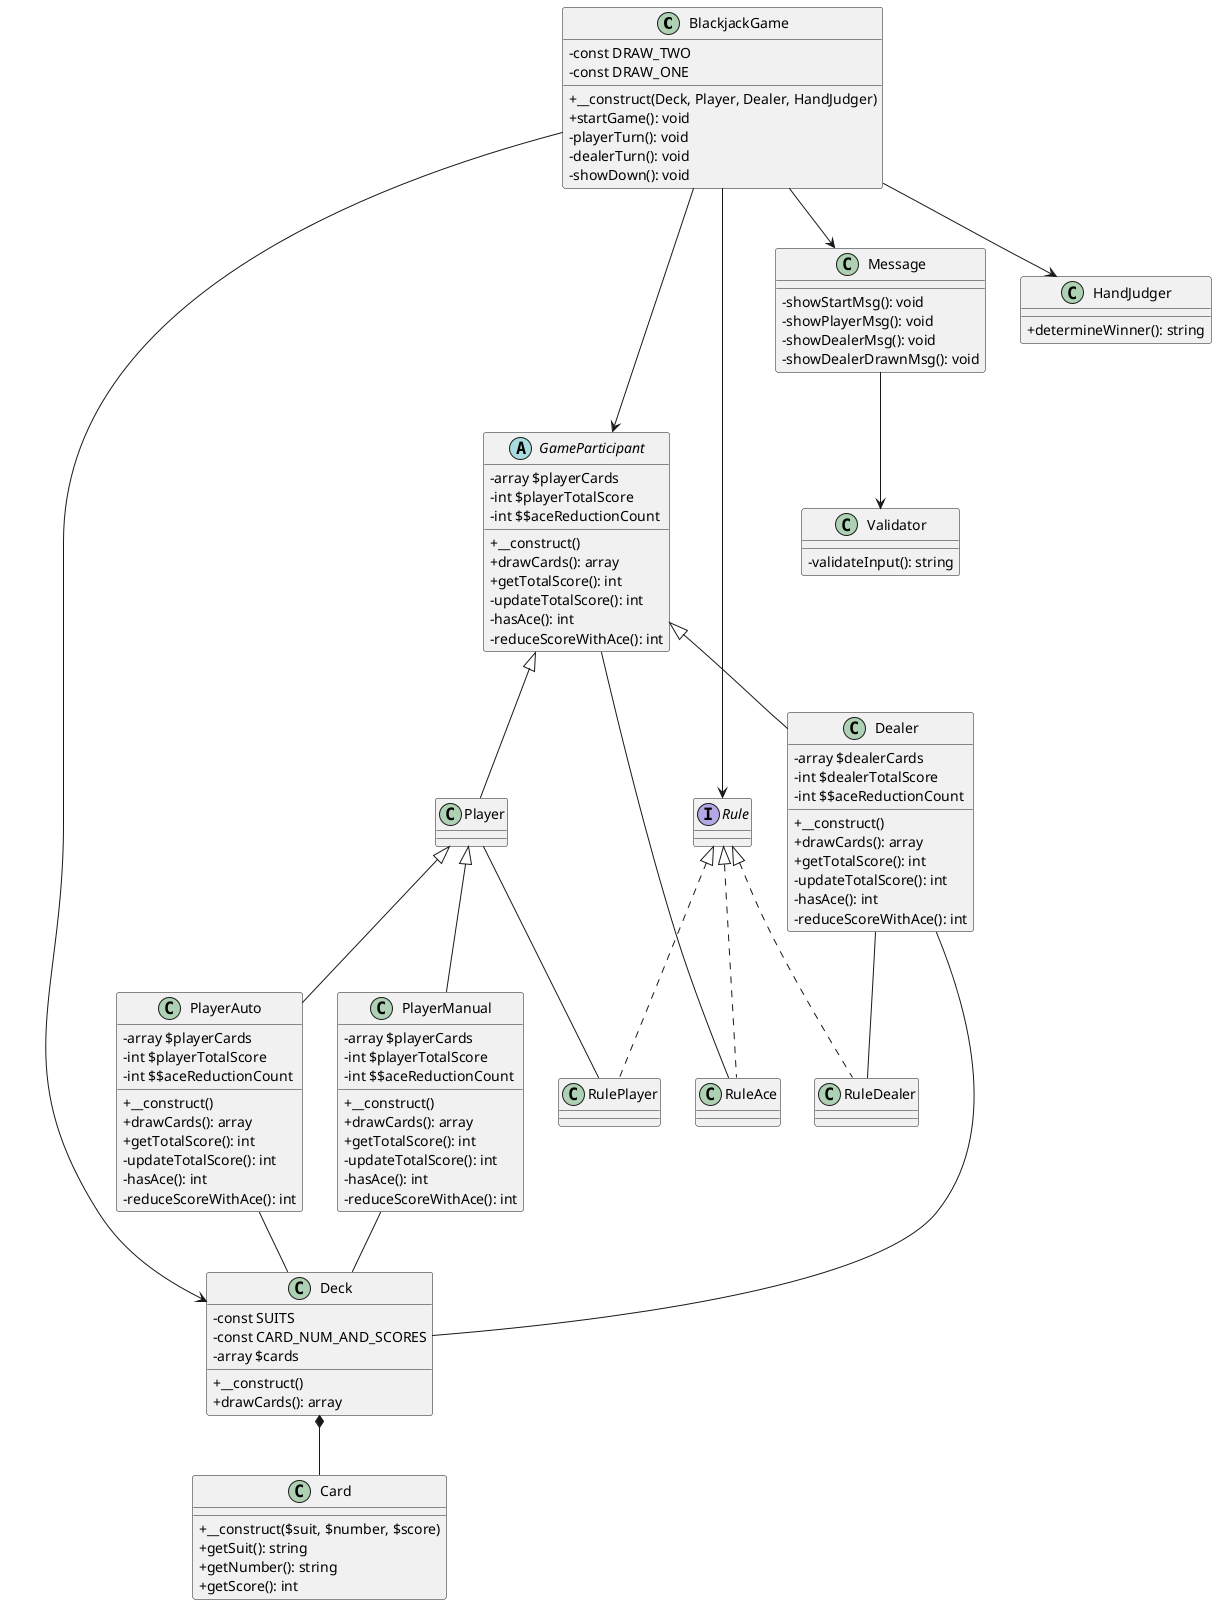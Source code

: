 @startuml blackjack

BlackjackGame --> GameParticipant
BlackjackGame --> Deck
BlackjackGame ----> Rule
BlackjackGame --> Message
BlackjackGame --> HandJudger

Message --> Validator

GameParticipant <|-- Player
GameParticipant <|-- Dealer
Player <|-- PlayerManual
Player <|-- PlayerAuto


PlayerManual -- Deck
PlayerAuto -- Deck
Dealer -- Deck
Deck *-- Card

GameParticipant -- RuleAce
Player -- RulePlayer
Dealer -- RuleDealer

Rule <|.. RuleAce
Rule <|.. RuleDealer
Rule <|.. RulePlayer

skinparam classAttributeIconSize 0

class BlackjackGame {
    -const DRAW_TWO
    -const DRAW_ONE
    +__construct(Deck, Player, Dealer, HandJudger)
    +startGame(): void
    -playerTurn(): void
    -dealerTurn(): void
    -showDown(): void
}

abstract GameParticipant {
    -array $playerCards
    -int $playerTotalScore
    -int $$aceReductionCount
    +__construct()
    +drawCards(): array
    +getTotalScore(): int
    -updateTotalScore(): int
    -hasAce(): int
    -reduceScoreWithAce(): int
}

class Player {
}

class PlayerManual {
    -array $playerCards
    -int $playerTotalScore
    -int $$aceReductionCount
    +__construct()
    +drawCards(): array
    +getTotalScore(): int
    -updateTotalScore(): int
    -hasAce(): int
    -reduceScoreWithAce(): int
}

class PlayerAuto {
    -array $playerCards
    -int $playerTotalScore
    -int $$aceReductionCount
    +__construct()
    +drawCards(): array
    +getTotalScore(): int
    -updateTotalScore(): int
    -hasAce(): int
    -reduceScoreWithAce(): int
}

class Dealer {
    -array $dealerCards
    -int $dealerTotalScore
    -int $$aceReductionCount
    +__construct()
    +drawCards(): array
    +getTotalScore(): int
    -updateTotalScore(): int
    -hasAce(): int
    -reduceScoreWithAce(): int
}

class Deck {
    -const SUITS
    -const CARD_NUM_AND_SCORES
    -array $cards
    +__construct()
    +drawCards(): array
}

class Card {
    +__construct($suit, $number, $score)
    +getSuit(): string
    +getNumber(): string
    +getScore(): int
}

interface Rule {
}

class RuleAce{
}

class HandJudger {
    +determineWinner(): string
}

class Message {
    -showStartMsg(): void
    -showPlayerMsg(): void
    -showDealerMsg(): void
    -showDealerDrawnMsg(): void

}

class Validator {
    -validateInput(): string
}


@enduml
